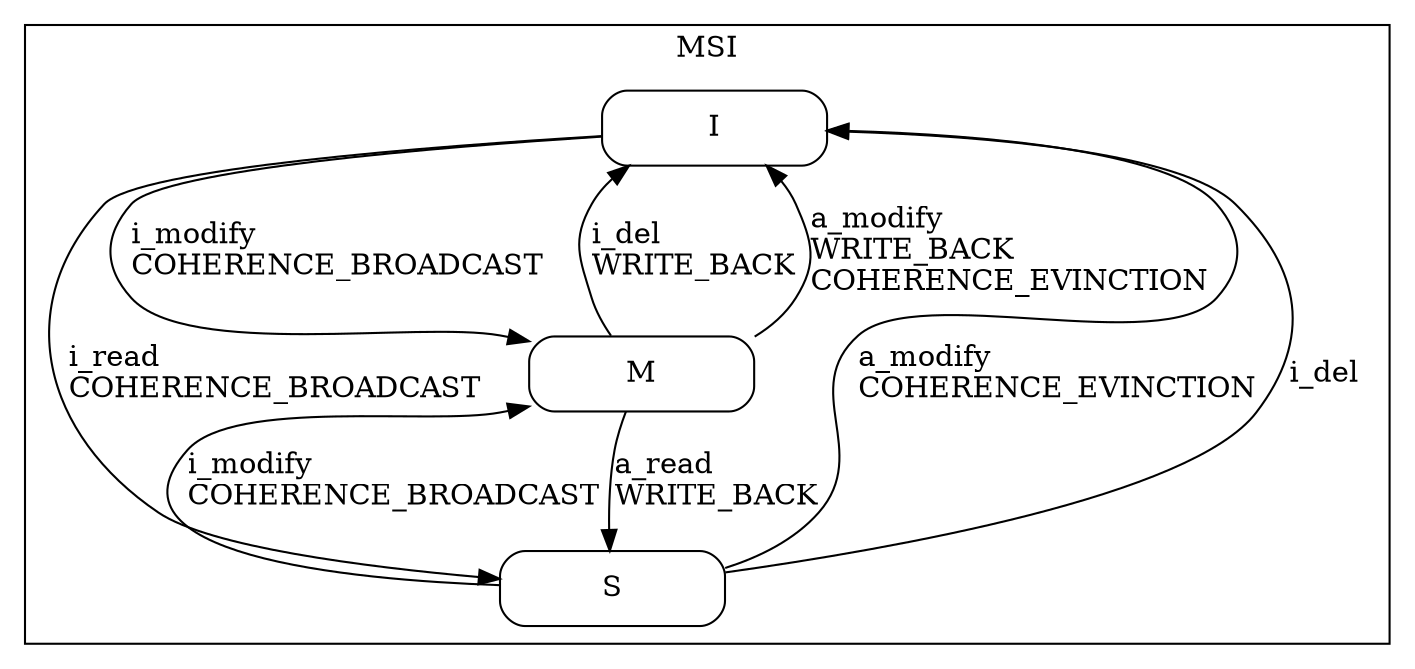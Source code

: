 digraph coherence {

    node
        [shape=Mrecord width=1.5];

    subgraph cluster_MSI {

        label="MSI";

        //
        // States (Nodes)
        //

        "MSI::I"
            [label="{I}"];

        "MSI::M"
            [label="{M}"];

        "MSI::S"
            [label="{S}"];

        //
        // Transitions (Edges)
        //

        "MSI::I" -> "MSI::M"
            [label="i_modify\lCOHERENCE_BROADCAST"];

        "MSI::I" -> "MSI::S"
            [label="i_read\lCOHERENCE_BROADCAST"];

        "MSI::M" -> "MSI::S"
            [label="a_read\lWRITE_BACK"];

        "MSI::M" -> "MSI::I"
            [label="i_del\lWRITE_BACK"];

        "MSI::M" -> "MSI::I"
            [label="a_modify\lWRITE_BACK\lCOHERENCE_EVINCTION"];

        "MSI::S" -> "MSI::M"
            [label="i_modify\lCOHERENCE_BROADCAST"];

        "MSI::S" -> "MSI::I"
            [label="a_modify\lCOHERENCE_EVINCTION"];

        "MSI::S" -> "MSI::I"
            [label="i_del"];
    }
}

